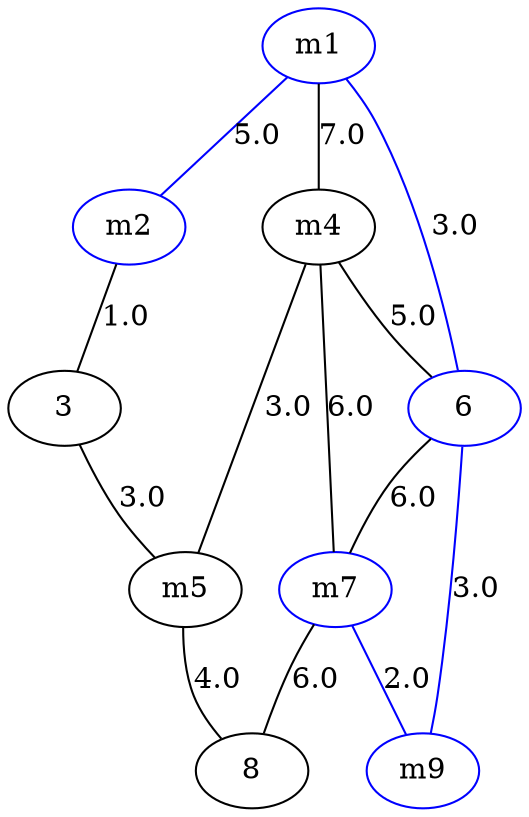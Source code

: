 strict graph G {
  1 [ color="blue" label="m1" ];
  2 [ color="blue" label="m2" ];
  3 [ color="black" ];
  4 [ color="black" label="m4" ];
  5 [ color="black" label="m5" ];
  6 [ color="blue" ];
  7 [ color="blue" label="m7" ];
  8 [ color="black" ];
  9 [ color="blue" label="m9" ];
  1 -- 6 [ color="blue" label="3.0" ];
  1 -- 2 [ color="blue" label="5.0" ];
  1 -- 4 [ color="black" label="7.0" ];
  4 -- 7 [ color="black" label="6.0" ];
  4 -- 5 [ color="black" label="3.0" ];
  4 -- 6 [ color="black" label="5.0" ];
  5 -- 8 [ color="black" label="4.0" ];
  6 -- 9 [ color="blue" label="3.0" ];
  6 -- 7 [ color="black" label="6.0" ];
  7 -- 8 [ color="black" label="6.0" ];
  7 -- 9 [ color="blue" label="2.0" ];
  2 -- 3 [ color="black" label="1.0" ];
  3 -- 5 [ color="black" label="3.0" ];
}
